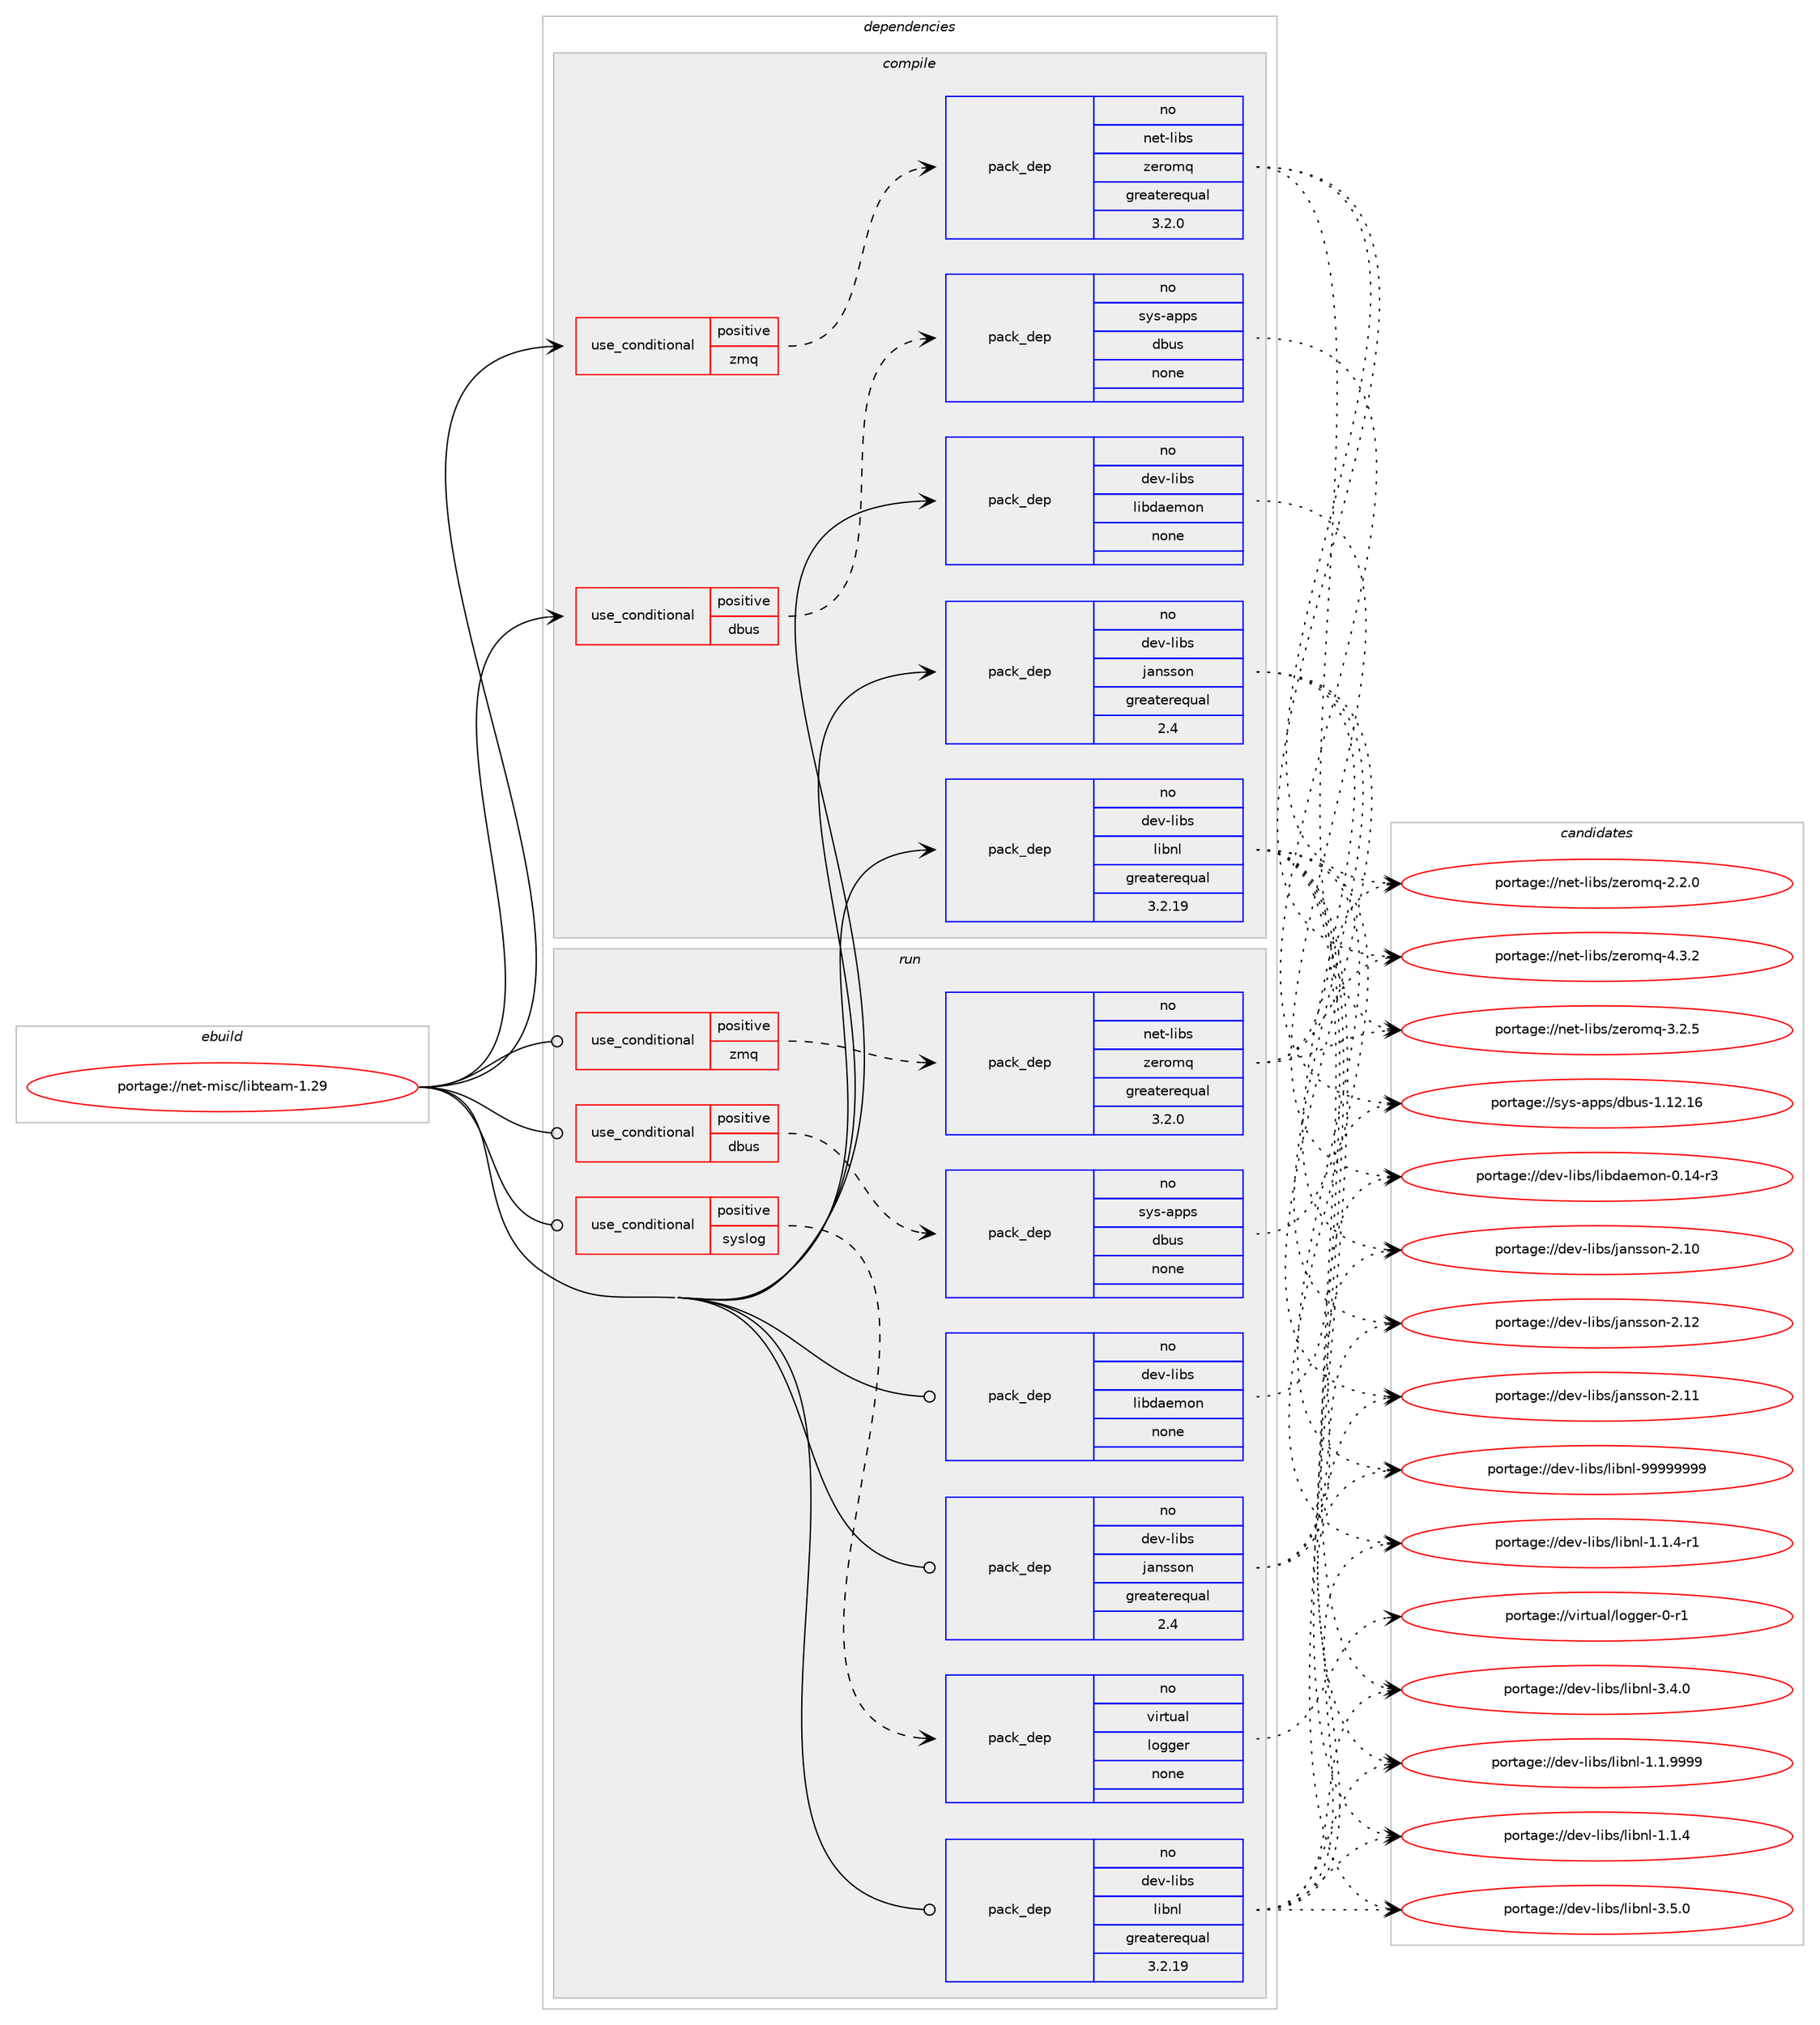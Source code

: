 digraph prolog {

# *************
# Graph options
# *************

newrank=true;
concentrate=true;
compound=true;
graph [rankdir=LR,fontname=Helvetica,fontsize=10,ranksep=1.5];#, ranksep=2.5, nodesep=0.2];
edge  [arrowhead=vee];
node  [fontname=Helvetica,fontsize=10];

# **********
# The ebuild
# **********

subgraph cluster_leftcol {
color=gray;
rank=same;
label=<<i>ebuild</i>>;
id [label="portage://net-misc/libteam-1.29", color=red, width=4, href="../net-misc/libteam-1.29.svg"];
}

# ****************
# The dependencies
# ****************

subgraph cluster_midcol {
color=gray;
label=<<i>dependencies</i>>;
subgraph cluster_compile {
fillcolor="#eeeeee";
style=filled;
label=<<i>compile</i>>;
subgraph cond14574 {
dependency72856 [label=<<TABLE BORDER="0" CELLBORDER="1" CELLSPACING="0" CELLPADDING="4"><TR><TD ROWSPAN="3" CELLPADDING="10">use_conditional</TD></TR><TR><TD>positive</TD></TR><TR><TD>dbus</TD></TR></TABLE>>, shape=none, color=red];
subgraph pack56857 {
dependency72857 [label=<<TABLE BORDER="0" CELLBORDER="1" CELLSPACING="0" CELLPADDING="4" WIDTH="220"><TR><TD ROWSPAN="6" CELLPADDING="30">pack_dep</TD></TR><TR><TD WIDTH="110">no</TD></TR><TR><TD>sys-apps</TD></TR><TR><TD>dbus</TD></TR><TR><TD>none</TD></TR><TR><TD></TD></TR></TABLE>>, shape=none, color=blue];
}
dependency72856:e -> dependency72857:w [weight=20,style="dashed",arrowhead="vee"];
}
id:e -> dependency72856:w [weight=20,style="solid",arrowhead="vee"];
subgraph cond14575 {
dependency72858 [label=<<TABLE BORDER="0" CELLBORDER="1" CELLSPACING="0" CELLPADDING="4"><TR><TD ROWSPAN="3" CELLPADDING="10">use_conditional</TD></TR><TR><TD>positive</TD></TR><TR><TD>zmq</TD></TR></TABLE>>, shape=none, color=red];
subgraph pack56858 {
dependency72859 [label=<<TABLE BORDER="0" CELLBORDER="1" CELLSPACING="0" CELLPADDING="4" WIDTH="220"><TR><TD ROWSPAN="6" CELLPADDING="30">pack_dep</TD></TR><TR><TD WIDTH="110">no</TD></TR><TR><TD>net-libs</TD></TR><TR><TD>zeromq</TD></TR><TR><TD>greaterequal</TD></TR><TR><TD>3.2.0</TD></TR></TABLE>>, shape=none, color=blue];
}
dependency72858:e -> dependency72859:w [weight=20,style="dashed",arrowhead="vee"];
}
id:e -> dependency72858:w [weight=20,style="solid",arrowhead="vee"];
subgraph pack56859 {
dependency72860 [label=<<TABLE BORDER="0" CELLBORDER="1" CELLSPACING="0" CELLPADDING="4" WIDTH="220"><TR><TD ROWSPAN="6" CELLPADDING="30">pack_dep</TD></TR><TR><TD WIDTH="110">no</TD></TR><TR><TD>dev-libs</TD></TR><TR><TD>jansson</TD></TR><TR><TD>greaterequal</TD></TR><TR><TD>2.4</TD></TR></TABLE>>, shape=none, color=blue];
}
id:e -> dependency72860:w [weight=20,style="solid",arrowhead="vee"];
subgraph pack56860 {
dependency72861 [label=<<TABLE BORDER="0" CELLBORDER="1" CELLSPACING="0" CELLPADDING="4" WIDTH="220"><TR><TD ROWSPAN="6" CELLPADDING="30">pack_dep</TD></TR><TR><TD WIDTH="110">no</TD></TR><TR><TD>dev-libs</TD></TR><TR><TD>libdaemon</TD></TR><TR><TD>none</TD></TR><TR><TD></TD></TR></TABLE>>, shape=none, color=blue];
}
id:e -> dependency72861:w [weight=20,style="solid",arrowhead="vee"];
subgraph pack56861 {
dependency72862 [label=<<TABLE BORDER="0" CELLBORDER="1" CELLSPACING="0" CELLPADDING="4" WIDTH="220"><TR><TD ROWSPAN="6" CELLPADDING="30">pack_dep</TD></TR><TR><TD WIDTH="110">no</TD></TR><TR><TD>dev-libs</TD></TR><TR><TD>libnl</TD></TR><TR><TD>greaterequal</TD></TR><TR><TD>3.2.19</TD></TR></TABLE>>, shape=none, color=blue];
}
id:e -> dependency72862:w [weight=20,style="solid",arrowhead="vee"];
}
subgraph cluster_compileandrun {
fillcolor="#eeeeee";
style=filled;
label=<<i>compile and run</i>>;
}
subgraph cluster_run {
fillcolor="#eeeeee";
style=filled;
label=<<i>run</i>>;
subgraph cond14576 {
dependency72863 [label=<<TABLE BORDER="0" CELLBORDER="1" CELLSPACING="0" CELLPADDING="4"><TR><TD ROWSPAN="3" CELLPADDING="10">use_conditional</TD></TR><TR><TD>positive</TD></TR><TR><TD>dbus</TD></TR></TABLE>>, shape=none, color=red];
subgraph pack56862 {
dependency72864 [label=<<TABLE BORDER="0" CELLBORDER="1" CELLSPACING="0" CELLPADDING="4" WIDTH="220"><TR><TD ROWSPAN="6" CELLPADDING="30">pack_dep</TD></TR><TR><TD WIDTH="110">no</TD></TR><TR><TD>sys-apps</TD></TR><TR><TD>dbus</TD></TR><TR><TD>none</TD></TR><TR><TD></TD></TR></TABLE>>, shape=none, color=blue];
}
dependency72863:e -> dependency72864:w [weight=20,style="dashed",arrowhead="vee"];
}
id:e -> dependency72863:w [weight=20,style="solid",arrowhead="odot"];
subgraph cond14577 {
dependency72865 [label=<<TABLE BORDER="0" CELLBORDER="1" CELLSPACING="0" CELLPADDING="4"><TR><TD ROWSPAN="3" CELLPADDING="10">use_conditional</TD></TR><TR><TD>positive</TD></TR><TR><TD>syslog</TD></TR></TABLE>>, shape=none, color=red];
subgraph pack56863 {
dependency72866 [label=<<TABLE BORDER="0" CELLBORDER="1" CELLSPACING="0" CELLPADDING="4" WIDTH="220"><TR><TD ROWSPAN="6" CELLPADDING="30">pack_dep</TD></TR><TR><TD WIDTH="110">no</TD></TR><TR><TD>virtual</TD></TR><TR><TD>logger</TD></TR><TR><TD>none</TD></TR><TR><TD></TD></TR></TABLE>>, shape=none, color=blue];
}
dependency72865:e -> dependency72866:w [weight=20,style="dashed",arrowhead="vee"];
}
id:e -> dependency72865:w [weight=20,style="solid",arrowhead="odot"];
subgraph cond14578 {
dependency72867 [label=<<TABLE BORDER="0" CELLBORDER="1" CELLSPACING="0" CELLPADDING="4"><TR><TD ROWSPAN="3" CELLPADDING="10">use_conditional</TD></TR><TR><TD>positive</TD></TR><TR><TD>zmq</TD></TR></TABLE>>, shape=none, color=red];
subgraph pack56864 {
dependency72868 [label=<<TABLE BORDER="0" CELLBORDER="1" CELLSPACING="0" CELLPADDING="4" WIDTH="220"><TR><TD ROWSPAN="6" CELLPADDING="30">pack_dep</TD></TR><TR><TD WIDTH="110">no</TD></TR><TR><TD>net-libs</TD></TR><TR><TD>zeromq</TD></TR><TR><TD>greaterequal</TD></TR><TR><TD>3.2.0</TD></TR></TABLE>>, shape=none, color=blue];
}
dependency72867:e -> dependency72868:w [weight=20,style="dashed",arrowhead="vee"];
}
id:e -> dependency72867:w [weight=20,style="solid",arrowhead="odot"];
subgraph pack56865 {
dependency72869 [label=<<TABLE BORDER="0" CELLBORDER="1" CELLSPACING="0" CELLPADDING="4" WIDTH="220"><TR><TD ROWSPAN="6" CELLPADDING="30">pack_dep</TD></TR><TR><TD WIDTH="110">no</TD></TR><TR><TD>dev-libs</TD></TR><TR><TD>jansson</TD></TR><TR><TD>greaterequal</TD></TR><TR><TD>2.4</TD></TR></TABLE>>, shape=none, color=blue];
}
id:e -> dependency72869:w [weight=20,style="solid",arrowhead="odot"];
subgraph pack56866 {
dependency72870 [label=<<TABLE BORDER="0" CELLBORDER="1" CELLSPACING="0" CELLPADDING="4" WIDTH="220"><TR><TD ROWSPAN="6" CELLPADDING="30">pack_dep</TD></TR><TR><TD WIDTH="110">no</TD></TR><TR><TD>dev-libs</TD></TR><TR><TD>libdaemon</TD></TR><TR><TD>none</TD></TR><TR><TD></TD></TR></TABLE>>, shape=none, color=blue];
}
id:e -> dependency72870:w [weight=20,style="solid",arrowhead="odot"];
subgraph pack56867 {
dependency72871 [label=<<TABLE BORDER="0" CELLBORDER="1" CELLSPACING="0" CELLPADDING="4" WIDTH="220"><TR><TD ROWSPAN="6" CELLPADDING="30">pack_dep</TD></TR><TR><TD WIDTH="110">no</TD></TR><TR><TD>dev-libs</TD></TR><TR><TD>libnl</TD></TR><TR><TD>greaterequal</TD></TR><TR><TD>3.2.19</TD></TR></TABLE>>, shape=none, color=blue];
}
id:e -> dependency72871:w [weight=20,style="solid",arrowhead="odot"];
}
}

# **************
# The candidates
# **************

subgraph cluster_choices {
rank=same;
color=gray;
label=<<i>candidates</i>>;

subgraph choice56857 {
color=black;
nodesep=1;
choice115121115459711211211547100981171154549464950464954 [label="portage://sys-apps/dbus-1.12.16", color=red, width=4,href="../sys-apps/dbus-1.12.16.svg"];
dependency72857:e -> choice115121115459711211211547100981171154549464950464954:w [style=dotted,weight="100"];
}
subgraph choice56858 {
color=black;
nodesep=1;
choice110101116451081059811547122101114111109113455246514650 [label="portage://net-libs/zeromq-4.3.2", color=red, width=4,href="../net-libs/zeromq-4.3.2.svg"];
choice110101116451081059811547122101114111109113455146504653 [label="portage://net-libs/zeromq-3.2.5", color=red, width=4,href="../net-libs/zeromq-3.2.5.svg"];
choice110101116451081059811547122101114111109113455046504648 [label="portage://net-libs/zeromq-2.2.0", color=red, width=4,href="../net-libs/zeromq-2.2.0.svg"];
dependency72859:e -> choice110101116451081059811547122101114111109113455246514650:w [style=dotted,weight="100"];
dependency72859:e -> choice110101116451081059811547122101114111109113455146504653:w [style=dotted,weight="100"];
dependency72859:e -> choice110101116451081059811547122101114111109113455046504648:w [style=dotted,weight="100"];
}
subgraph choice56859 {
color=black;
nodesep=1;
choice100101118451081059811547106971101151151111104550464950 [label="portage://dev-libs/jansson-2.12", color=red, width=4,href="../dev-libs/jansson-2.12.svg"];
choice100101118451081059811547106971101151151111104550464949 [label="portage://dev-libs/jansson-2.11", color=red, width=4,href="../dev-libs/jansson-2.11.svg"];
choice100101118451081059811547106971101151151111104550464948 [label="portage://dev-libs/jansson-2.10", color=red, width=4,href="../dev-libs/jansson-2.10.svg"];
dependency72860:e -> choice100101118451081059811547106971101151151111104550464950:w [style=dotted,weight="100"];
dependency72860:e -> choice100101118451081059811547106971101151151111104550464949:w [style=dotted,weight="100"];
dependency72860:e -> choice100101118451081059811547106971101151151111104550464948:w [style=dotted,weight="100"];
}
subgraph choice56860 {
color=black;
nodesep=1;
choice100101118451081059811547108105981009710110911111045484649524511451 [label="portage://dev-libs/libdaemon-0.14-r3", color=red, width=4,href="../dev-libs/libdaemon-0.14-r3.svg"];
dependency72861:e -> choice100101118451081059811547108105981009710110911111045484649524511451:w [style=dotted,weight="100"];
}
subgraph choice56861 {
color=black;
nodesep=1;
choice10010111845108105981154710810598110108455757575757575757 [label="portage://dev-libs/libnl-99999999", color=red, width=4,href="../dev-libs/libnl-99999999.svg"];
choice10010111845108105981154710810598110108455146534648 [label="portage://dev-libs/libnl-3.5.0", color=red, width=4,href="../dev-libs/libnl-3.5.0.svg"];
choice10010111845108105981154710810598110108455146524648 [label="portage://dev-libs/libnl-3.4.0", color=red, width=4,href="../dev-libs/libnl-3.4.0.svg"];
choice10010111845108105981154710810598110108454946494657575757 [label="portage://dev-libs/libnl-1.1.9999", color=red, width=4,href="../dev-libs/libnl-1.1.9999.svg"];
choice100101118451081059811547108105981101084549464946524511449 [label="portage://dev-libs/libnl-1.1.4-r1", color=red, width=4,href="../dev-libs/libnl-1.1.4-r1.svg"];
choice10010111845108105981154710810598110108454946494652 [label="portage://dev-libs/libnl-1.1.4", color=red, width=4,href="../dev-libs/libnl-1.1.4.svg"];
dependency72862:e -> choice10010111845108105981154710810598110108455757575757575757:w [style=dotted,weight="100"];
dependency72862:e -> choice10010111845108105981154710810598110108455146534648:w [style=dotted,weight="100"];
dependency72862:e -> choice10010111845108105981154710810598110108455146524648:w [style=dotted,weight="100"];
dependency72862:e -> choice10010111845108105981154710810598110108454946494657575757:w [style=dotted,weight="100"];
dependency72862:e -> choice100101118451081059811547108105981101084549464946524511449:w [style=dotted,weight="100"];
dependency72862:e -> choice10010111845108105981154710810598110108454946494652:w [style=dotted,weight="100"];
}
subgraph choice56862 {
color=black;
nodesep=1;
choice115121115459711211211547100981171154549464950464954 [label="portage://sys-apps/dbus-1.12.16", color=red, width=4,href="../sys-apps/dbus-1.12.16.svg"];
dependency72864:e -> choice115121115459711211211547100981171154549464950464954:w [style=dotted,weight="100"];
}
subgraph choice56863 {
color=black;
nodesep=1;
choice118105114116117971084710811110310310111445484511449 [label="portage://virtual/logger-0-r1", color=red, width=4,href="../virtual/logger-0-r1.svg"];
dependency72866:e -> choice118105114116117971084710811110310310111445484511449:w [style=dotted,weight="100"];
}
subgraph choice56864 {
color=black;
nodesep=1;
choice110101116451081059811547122101114111109113455246514650 [label="portage://net-libs/zeromq-4.3.2", color=red, width=4,href="../net-libs/zeromq-4.3.2.svg"];
choice110101116451081059811547122101114111109113455146504653 [label="portage://net-libs/zeromq-3.2.5", color=red, width=4,href="../net-libs/zeromq-3.2.5.svg"];
choice110101116451081059811547122101114111109113455046504648 [label="portage://net-libs/zeromq-2.2.0", color=red, width=4,href="../net-libs/zeromq-2.2.0.svg"];
dependency72868:e -> choice110101116451081059811547122101114111109113455246514650:w [style=dotted,weight="100"];
dependency72868:e -> choice110101116451081059811547122101114111109113455146504653:w [style=dotted,weight="100"];
dependency72868:e -> choice110101116451081059811547122101114111109113455046504648:w [style=dotted,weight="100"];
}
subgraph choice56865 {
color=black;
nodesep=1;
choice100101118451081059811547106971101151151111104550464950 [label="portage://dev-libs/jansson-2.12", color=red, width=4,href="../dev-libs/jansson-2.12.svg"];
choice100101118451081059811547106971101151151111104550464949 [label="portage://dev-libs/jansson-2.11", color=red, width=4,href="../dev-libs/jansson-2.11.svg"];
choice100101118451081059811547106971101151151111104550464948 [label="portage://dev-libs/jansson-2.10", color=red, width=4,href="../dev-libs/jansson-2.10.svg"];
dependency72869:e -> choice100101118451081059811547106971101151151111104550464950:w [style=dotted,weight="100"];
dependency72869:e -> choice100101118451081059811547106971101151151111104550464949:w [style=dotted,weight="100"];
dependency72869:e -> choice100101118451081059811547106971101151151111104550464948:w [style=dotted,weight="100"];
}
subgraph choice56866 {
color=black;
nodesep=1;
choice100101118451081059811547108105981009710110911111045484649524511451 [label="portage://dev-libs/libdaemon-0.14-r3", color=red, width=4,href="../dev-libs/libdaemon-0.14-r3.svg"];
dependency72870:e -> choice100101118451081059811547108105981009710110911111045484649524511451:w [style=dotted,weight="100"];
}
subgraph choice56867 {
color=black;
nodesep=1;
choice10010111845108105981154710810598110108455757575757575757 [label="portage://dev-libs/libnl-99999999", color=red, width=4,href="../dev-libs/libnl-99999999.svg"];
choice10010111845108105981154710810598110108455146534648 [label="portage://dev-libs/libnl-3.5.0", color=red, width=4,href="../dev-libs/libnl-3.5.0.svg"];
choice10010111845108105981154710810598110108455146524648 [label="portage://dev-libs/libnl-3.4.0", color=red, width=4,href="../dev-libs/libnl-3.4.0.svg"];
choice10010111845108105981154710810598110108454946494657575757 [label="portage://dev-libs/libnl-1.1.9999", color=red, width=4,href="../dev-libs/libnl-1.1.9999.svg"];
choice100101118451081059811547108105981101084549464946524511449 [label="portage://dev-libs/libnl-1.1.4-r1", color=red, width=4,href="../dev-libs/libnl-1.1.4-r1.svg"];
choice10010111845108105981154710810598110108454946494652 [label="portage://dev-libs/libnl-1.1.4", color=red, width=4,href="../dev-libs/libnl-1.1.4.svg"];
dependency72871:e -> choice10010111845108105981154710810598110108455757575757575757:w [style=dotted,weight="100"];
dependency72871:e -> choice10010111845108105981154710810598110108455146534648:w [style=dotted,weight="100"];
dependency72871:e -> choice10010111845108105981154710810598110108455146524648:w [style=dotted,weight="100"];
dependency72871:e -> choice10010111845108105981154710810598110108454946494657575757:w [style=dotted,weight="100"];
dependency72871:e -> choice100101118451081059811547108105981101084549464946524511449:w [style=dotted,weight="100"];
dependency72871:e -> choice10010111845108105981154710810598110108454946494652:w [style=dotted,weight="100"];
}
}

}
